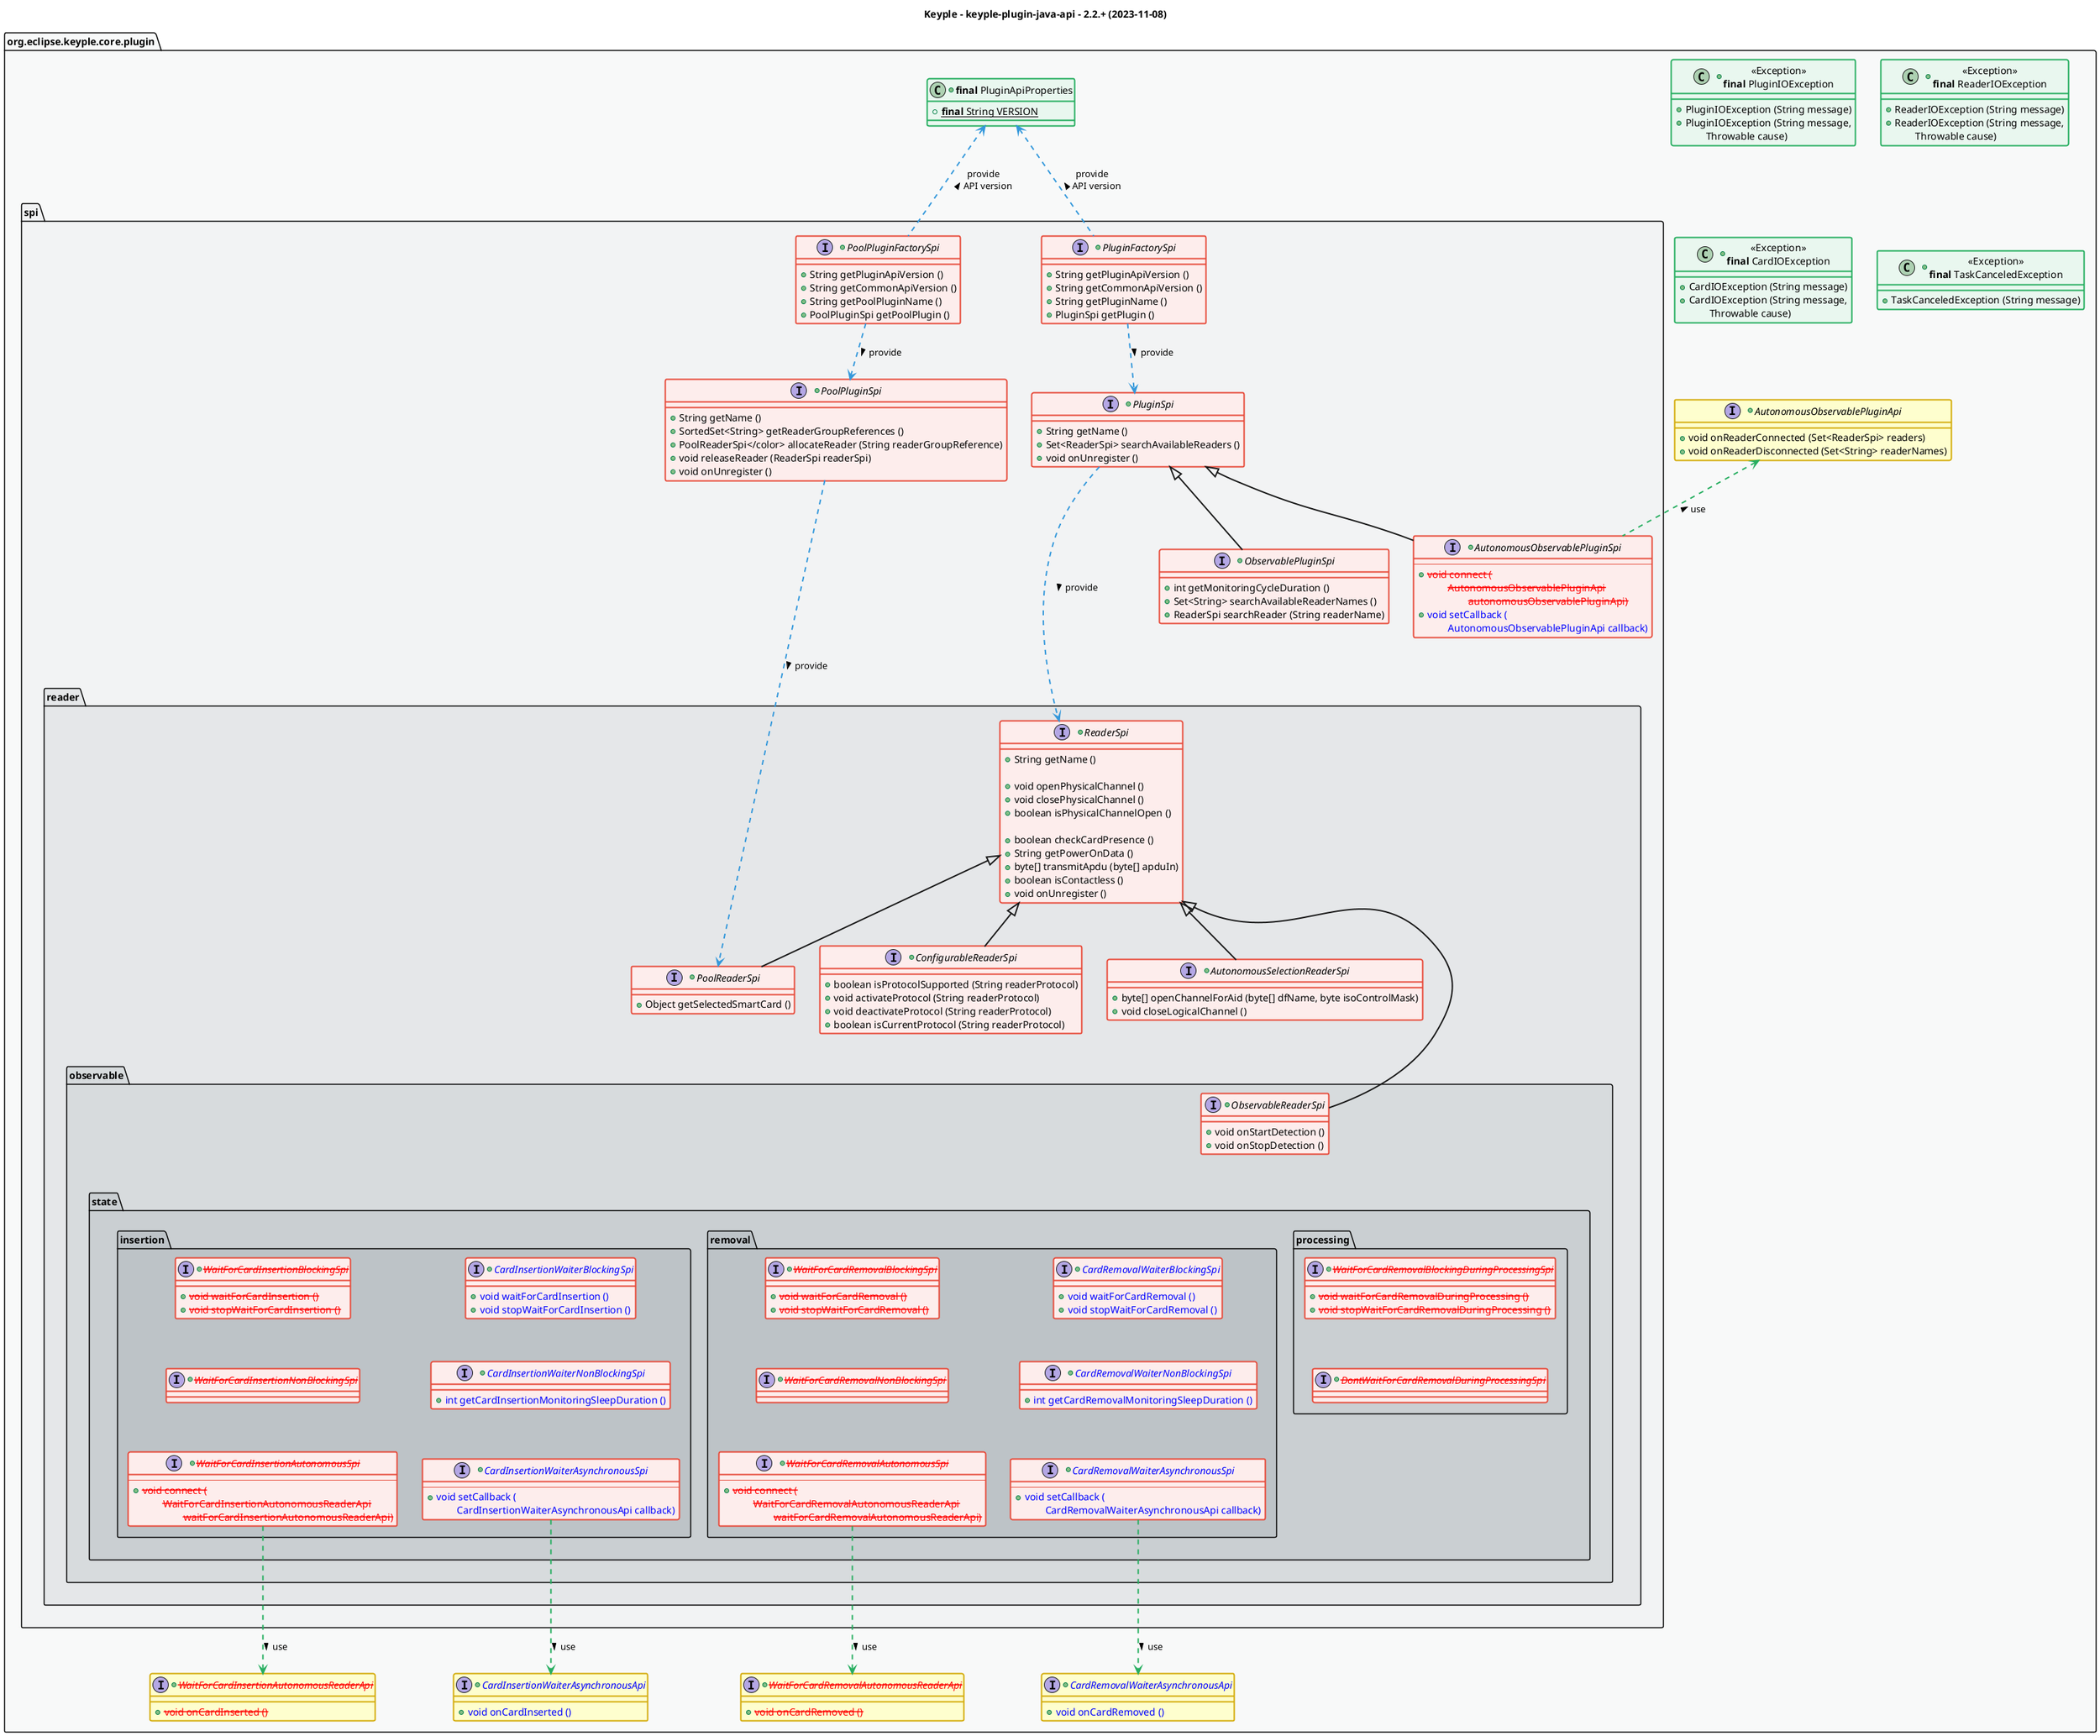 @startuml
title
    Keyple - keyple-plugin-java-api - 2.2.+ (2023-11-08)
end title

' == THEME ==

'Couleurs issues de : https://htmlcolorcodes.com/fr/tableau-de-couleur/tableau-de-couleur-design-plat/
!define C_GREY1 F8F9F9
!define C_GREY2 F2F3F4
!define C_GREY3 E5E7E9
!define C_GREY4 D7DBDD
!define C_GREY5 CACFD2
!define C_GREY6 BDC3C7
!define C_LINK 3498DB
!define C_USE 27AE60

' -- Styles that don't work with new version of plantuml --
skinparam stereotypeABorderColor #A9DCDF
skinparam stereotypeIBorderColor #B4A7E5
skinparam stereotypeCBorderColor #ADD1B2
skinparam stereotypeEBorderColor #EB93DF
' -- END --

skinparam ClassBorderThickness 2
skinparam ArrowThickness 2

' Yellow
skinparam ClassBackgroundColor #FEFECE
skinparam ClassBorderColor #D4AC0D
' Red
skinparam ClassBackgroundColor<<red>> #FDEDEC
skinparam ClassBorderColor<<red>> #E74C3C
hide <<red>> stereotype
' Purple
skinparam ClassBackgroundColor<<purple>> #F4ECF7
skinparam ClassBorderColor<<purple>> #8E44AD
hide <<purple>> stereotype
' blue
skinparam ClassBackgroundColor<<blue>> #EBF5FB
skinparam ClassBorderColor<<blue>> #3498DB
hide <<blue>> stereotype
' Green
skinparam ClassBackgroundColor<<green>> #E9F7EF
skinparam ClassBorderColor<<green>> #27AE60
hide <<green>> stereotype
' Grey
skinparam ClassBackgroundColor<<grey>> #EAECEE
skinparam ClassBorderColor<<grey>> #2C3E50
hide <<grey>> stereotype

' == CONTENT ==

package "org.eclipse.keyple.core.plugin" as api {
    +class "**final** PluginApiProperties" as ApiProperties <<green>> {
        +{static} **final** String VERSION
    }
    +interface AutonomousObservablePluginApi {
        +void onReaderConnected (Set<ReaderSpi> readers)
        +void onReaderDisconnected (Set<String> readerNames)
    }
    +interface "<color:red><s>WaitForCardInsertionAutonomousReaderApi" as WaitForCardInsertionAutonomousReaderApi {
        +<color:red><s>void onCardInserted ()
    }
    +interface "<color:red><s>WaitForCardRemovalAutonomousReaderApi" as WaitForCardRemovalAutonomousReaderApi {
        +<color:red><s>void onCardRemoved ()
    }
    +interface "<color:blue>CardInsertionWaiterAsynchronousApi" as CardInsertionWaiterAsynchronousApi {
        +<color:blue>void onCardInserted ()
    }
    +interface "<color:blue>CardRemovalWaiterAsynchronousApi" as CardRemovalWaiterAsynchronousApi {
        +<color:blue>void onCardRemoved ()
    }
    +class "<<Exception>>\n**final** PluginIOException" as PluginIOException <<green>> {
        +PluginIOException (String message)
        +PluginIOException (String message,
            \tThrowable cause)
    }
    +class "<<Exception>>\n**final** ReaderIOException" as ReaderIOException <<green>> {
        +ReaderIOException (String message)
        +ReaderIOException (String message,
            \tThrowable cause)
    }
    +class "<<Exception>>\n**final** CardIOException" as CardIOException <<green>> {
        +CardIOException (String message)
        +CardIOException (String message,
            \tThrowable cause)
    }
    +class "<<Exception>>\n**final** TaskCanceledException" as TaskCanceledException <<green>> {
        +TaskCanceledException (String message)
    }
    package spi {
        together {
            +interface PoolPluginFactorySpi <<red>> {
                +String getPluginApiVersion ()
                +String getCommonApiVersion ()
                +String getPoolPluginName ()
                +PoolPluginSpi getPoolPlugin ()
            }
            +interface PluginFactorySpi <<red>> {
                +String getPluginApiVersion ()
                +String getCommonApiVersion ()
                +String getPluginName ()
                +PluginSpi getPlugin ()
            }
            +interface PoolPluginSpi <<red>> {
                +String getName ()
                +SortedSet<String> getReaderGroupReferences ()
                +PoolReaderSpi</color> allocateReader (String readerGroupReference)
                +void releaseReader (ReaderSpi readerSpi)
                +void onUnregister ()
            }
            +interface PluginSpi <<red>> {
                +String getName ()
                +Set<ReaderSpi> searchAvailableReaders ()
                +void onUnregister ()
            }
        }
        +interface ObservablePluginSpi <<red>> extends PluginSpi {
            +int getMonitoringCycleDuration ()
            +Set<String> searchAvailableReaderNames ()
            +ReaderSpi searchReader (String readerName)
        }
        +interface AutonomousObservablePluginSpi <<red>> extends PluginSpi {
            --
            +<color:red><s>void connect (
                \t<color:red><s>AutonomousObservablePluginApi
                \t\t<color:red><s>autonomousObservablePluginApi)
            +<color:blue>void setCallback (
                \t<color:blue>AutonomousObservablePluginApi callback)
        }
        package reader {
            +interface ReaderSpi <<red>> {
                +String getName ()

                +void openPhysicalChannel ()
                +void closePhysicalChannel ()
                +boolean isPhysicalChannelOpen ()

                +boolean checkCardPresence ()
                +String getPowerOnData ()
                +byte[] transmitApdu (byte[] apduIn)
                +boolean isContactless ()
                +void onUnregister ()
            }
            +interface "PoolReaderSpi" as PoolReaderSpi <<red>> extends ReaderSpi {
                +Object getSelectedSmartCard ()
            }
            +interface ConfigurableReaderSpi <<red>> extends ReaderSpi {
                +boolean isProtocolSupported (String readerProtocol)
                +void activateProtocol (String readerProtocol)
                +void deactivateProtocol (String readerProtocol)
                +boolean isCurrentProtocol (String readerProtocol)
            }
            +interface AutonomousSelectionReaderSpi <<red>> extends ReaderSpi {
                +byte[] openChannelForAid (byte[] dfName, byte isoControlMask)
                +void closeLogicalChannel ()
            }
            package observable {
                +interface ObservableReaderSpi <<red>> extends api.spi.reader.ReaderSpi {
                    +void onStartDetection ()
                    +void onStopDetection ()
                }
                package state {
                    package processing {
                        +interface "<color:red><s>WaitForCardRemovalBlockingDuringProcessingSpi" as WaitForCardRemovalBlockingDuringProcessingSpi <<red>> {
                            +<color:red><s>void waitForCardRemovalDuringProcessing ()
                            +<color:red><s>void stopWaitForCardRemovalDuringProcessing ()
                        }
                        +interface "<color:red><s>DontWaitForCardRemovalDuringProcessingSpi" as DontWaitForCardRemovalDuringProcessingSpi <<red>> {
                        }
                    }
                    package insertion {
                        +interface "<color:red><s>WaitForCardInsertionBlockingSpi" as WaitForCardInsertionBlockingSpi <<red>> {
                            +<color:red><s>void waitForCardInsertion ()
                            +<color:red><s>void stopWaitForCardInsertion ()
                        }
                        +interface "<color:blue>CardInsertionWaiterBlockingSpi" as CardInsertionWaiterBlockingSpi <<red>> {
                            +<color:blue>void waitForCardInsertion ()
                            +<color:blue>void stopWaitForCardInsertion ()
                        }
                        +interface "<color:red><s>WaitForCardInsertionNonBlockingSpi" as WaitForCardInsertionNonBlockingSpi <<red>> {
                        }
                        +interface "<color:blue>CardInsertionWaiterNonBlockingSpi" as CardInsertionWaiterNonBlockingSpi <<red>> {
                            +<color:blue>int getCardInsertionMonitoringSleepDuration ()
                        }
                        +interface "<color:red><s>WaitForCardInsertionAutonomousSpi" as WaitForCardInsertionAutonomousSpi <<red>> {
                            --
                            +<color:red><s>void connect (
                                \t<color:red><s>WaitForCardInsertionAutonomousReaderApi
                                \t\t<color:red><s>waitForCardInsertionAutonomousReaderApi)
                        }
                        +interface "<color:blue>CardInsertionWaiterAsynchronousSpi" as CardInsertionWaiterAsynchronousSpi <<red>> {
                            --
                            +<color:blue>void setCallback (
                                \t<color:blue>CardInsertionWaiterAsynchronousApi callback)
                        }
                    }
                    package removal {
                        +interface "<color:red><s>WaitForCardRemovalBlockingSpi" as WaitForCardRemovalBlockingSpi <<red>> {
                            +<color:red><s>void waitForCardRemoval ()
                            +<color:red><s>void stopWaitForCardRemoval ()
                        }
                        +interface "<color:blue>CardRemovalWaiterBlockingSpi" as CardRemovalWaiterBlockingSpi <<red>> {
                            +<color:blue>void waitForCardRemoval ()
                            +<color:blue>void stopWaitForCardRemoval ()
                        }
                        +interface "<color:red><s>WaitForCardRemovalNonBlockingSpi" as WaitForCardRemovalNonBlockingSpi <<red>> {
                        }
                        +interface "<color:blue>CardRemovalWaiterNonBlockingSpi" as CardRemovalWaiterNonBlockingSpi <<red>> {
                            +<color:blue>int getCardRemovalMonitoringSleepDuration ()
                        }
                        +interface "<color:red><s>WaitForCardRemovalAutonomousSpi" as WaitForCardRemovalAutonomousSpi <<red>> {
                            --
                            +<color:red><s>void connect (
                                \t<color:red><s>WaitForCardRemovalAutonomousReaderApi
                                \t\t<color:red><s>waitForCardRemovalAutonomousReaderApi)
                        }
                        +interface "<color:blue>CardRemovalWaiterAsynchronousSpi" as CardRemovalWaiterAsynchronousSpi <<red>> {
                            --
                            +<color:blue>void setCallback (
                                \t<color:blue>CardRemovalWaiterAsynchronousApi callback)
                        }
                    }
                }
            }
        }
    }
}

' Associations

PluginFactorySpi .up.> ApiProperties #C_LINK : provide\nAPI version <
PluginFactorySpi ..> PluginSpi #C_LINK : provide >

PluginSpi ..> ReaderSpi #C_LINK : provide >

PoolPluginFactorySpi .up.> ApiProperties #C_LINK : provide\nAPI version <
PoolPluginFactorySpi ..> PoolPluginSpi #C_LINK : provide >

PoolPluginSpi ..> PoolReaderSpi #C_LINK : provide >

AutonomousObservablePluginSpi .up.> AutonomousObservablePluginApi #C_USE : use >

WaitForCardInsertionAutonomousSpi ..> WaitForCardInsertionAutonomousReaderApi #C_USE : use >
CardInsertionWaiterAsynchronousSpi ..> CardInsertionWaiterAsynchronousApi #C_USE : use >

WaitForCardRemovalAutonomousSpi ..> WaitForCardRemovalAutonomousReaderApi #C_USE : use >
CardRemovalWaiterAsynchronousSpi ..> CardRemovalWaiterAsynchronousApi #C_USE : use >

' == LAYOUT ==

ObservablePluginSpi -[hidden]- reader

AutonomousSelectionReaderSpi -[hidden]- ObservableReaderSpi

ObservableReaderSpi -[hidden]- state

WaitForCardInsertionBlockingSpi -[hidden]- WaitForCardInsertionNonBlockingSpi
WaitForCardInsertionNonBlockingSpi -[hidden]- WaitForCardInsertionAutonomousSpi

CardInsertionWaiterBlockingSpi -[hidden]- CardInsertionWaiterNonBlockingSpi
CardInsertionWaiterNonBlockingSpi -[hidden]- CardInsertionWaiterAsynchronousSpi

WaitForCardRemovalBlockingDuringProcessingSpi -[hidden]- DontWaitForCardRemovalDuringProcessingSpi

WaitForCardRemovalBlockingSpi -[hidden]- WaitForCardRemovalNonBlockingSpi
WaitForCardRemovalNonBlockingSpi -[hidden]- WaitForCardRemovalAutonomousSpi

CardRemovalWaiterBlockingSpi -[hidden]- CardRemovalWaiterNonBlockingSpi
CardRemovalWaiterNonBlockingSpi -[hidden]- CardRemovalWaiterAsynchronousSpi

' == STYLE ==

package api #C_GREY1 {}
package api.spi #C_GREY2 {}
package api.spi.reader #C_GREY3 {}
package api.spi.reader.observable #C_GREY4 {}
package api.spi.reader.observable.state #C_GREY5 {}
package api.spi.reader.observable.state.insertion #C_GREY6 {}
package api.spi.reader.observable.state.removal #C_GREY6 {}

@enduml